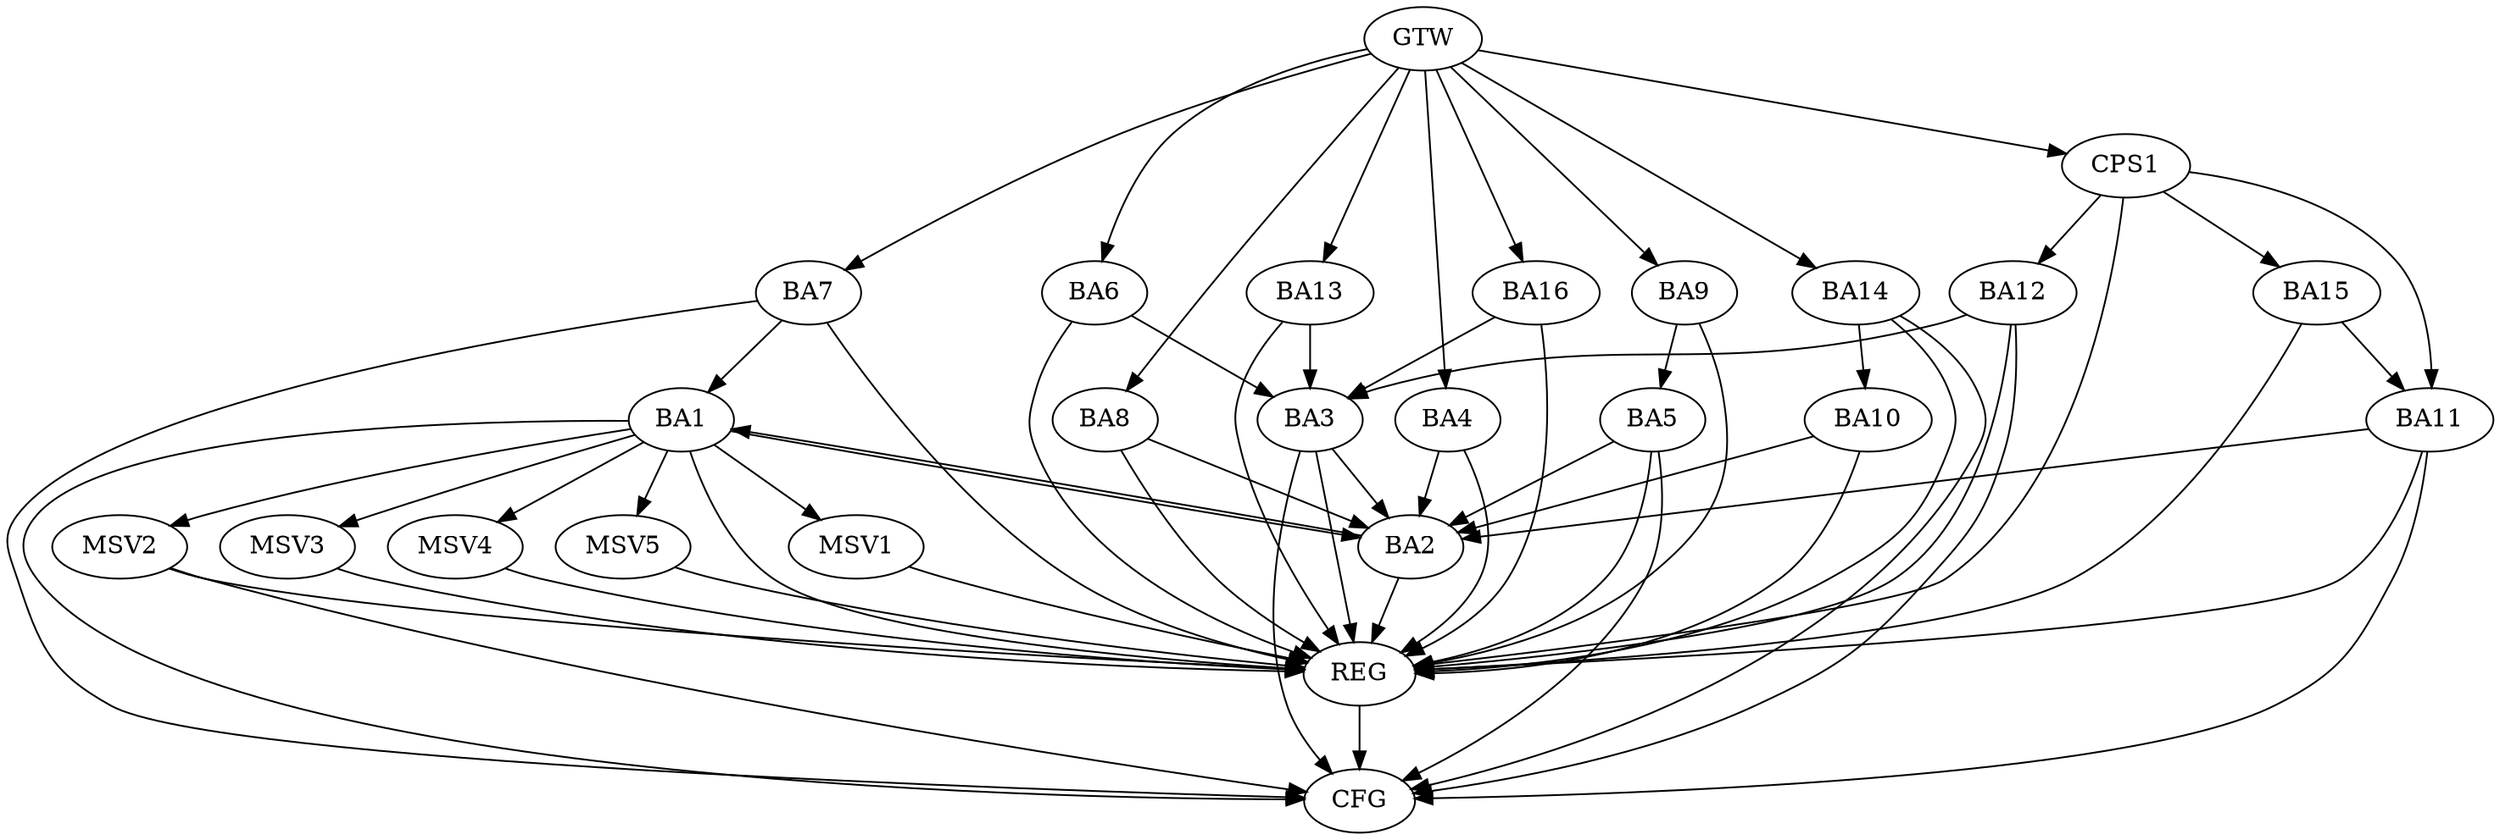 strict digraph G {
  BA1 [ label="BA1" ];
  BA2 [ label="BA2" ];
  BA3 [ label="BA3" ];
  BA4 [ label="BA4" ];
  BA5 [ label="BA5" ];
  BA6 [ label="BA6" ];
  BA7 [ label="BA7" ];
  BA8 [ label="BA8" ];
  BA9 [ label="BA9" ];
  BA10 [ label="BA10" ];
  BA11 [ label="BA11" ];
  BA12 [ label="BA12" ];
  BA13 [ label="BA13" ];
  BA14 [ label="BA14" ];
  BA15 [ label="BA15" ];
  BA16 [ label="BA16" ];
  CPS1 [ label="CPS1" ];
  GTW [ label="GTW" ];
  REG [ label="REG" ];
  CFG [ label="CFG" ];
  MSV1 [ label="MSV1" ];
  MSV2 [ label="MSV2" ];
  MSV3 [ label="MSV3" ];
  MSV4 [ label="MSV4" ];
  MSV5 [ label="MSV5" ];
  BA1 -> BA2;
  BA2 -> BA1;
  BA3 -> BA2;
  BA4 -> BA2;
  BA5 -> BA2;
  BA6 -> BA3;
  BA7 -> BA1;
  BA8 -> BA2;
  BA9 -> BA5;
  BA10 -> BA2;
  BA11 -> BA2;
  BA12 -> BA3;
  BA13 -> BA3;
  BA14 -> BA10;
  BA15 -> BA11;
  BA16 -> BA3;
  CPS1 -> BA12;
  CPS1 -> BA15;
  CPS1 -> BA11;
  GTW -> BA4;
  GTW -> BA6;
  GTW -> BA7;
  GTW -> BA8;
  GTW -> BA9;
  GTW -> BA13;
  GTW -> BA14;
  GTW -> BA16;
  GTW -> CPS1;
  BA1 -> REG;
  BA2 -> REG;
  BA3 -> REG;
  BA4 -> REG;
  BA5 -> REG;
  BA6 -> REG;
  BA7 -> REG;
  BA8 -> REG;
  BA9 -> REG;
  BA10 -> REG;
  BA11 -> REG;
  BA12 -> REG;
  BA13 -> REG;
  BA14 -> REG;
  BA15 -> REG;
  BA16 -> REG;
  CPS1 -> REG;
  BA7 -> CFG;
  BA3 -> CFG;
  BA14 -> CFG;
  BA11 -> CFG;
  BA1 -> CFG;
  BA5 -> CFG;
  BA12 -> CFG;
  REG -> CFG;
  BA1 -> MSV1;
  MSV1 -> REG;
  BA1 -> MSV2;
  MSV2 -> REG;
  MSV2 -> CFG;
  BA1 -> MSV3;
  MSV3 -> REG;
  BA1 -> MSV4;
  MSV4 -> REG;
  BA1 -> MSV5;
  MSV5 -> REG;
}
